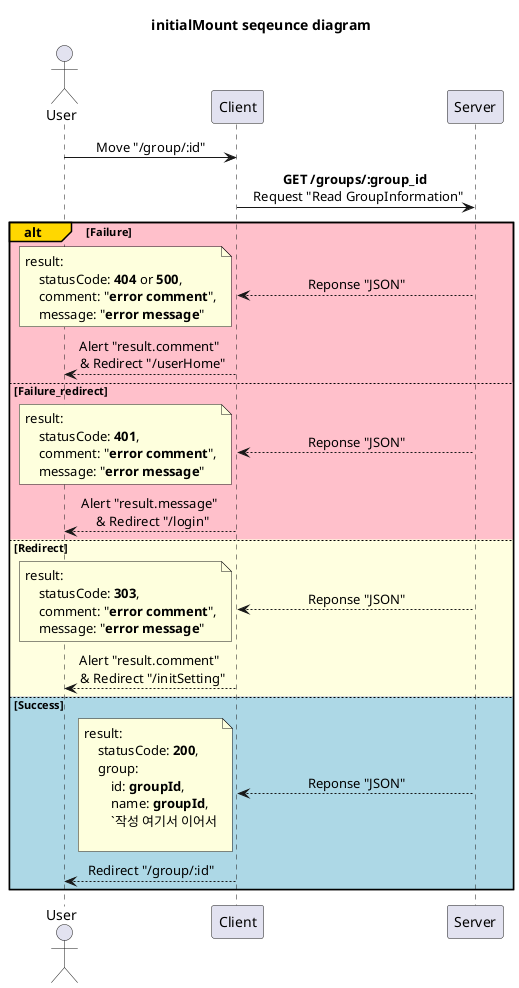 @startuml initialMount
'http://localhost:3000/group/:id

title initialMount seqeunce diagram

skinparam SequenceMessageAlignment center

participant Server order 30
participant Client order 20
actor User order 10

User -> Client: Move "/group/:id"

Client -> Server: **GET /groups/:group_id** \n Request "Read GroupInformation"

alt#Gold #Pink Failure
    Client <-- Server: Reponse "JSON"
    note left
        result:
            statusCode: **404** or **500**,
            comment: "**error comment**",
            message: "**error message**"
    end note
    User <-- Client: Alert "result.comment" \n & Redirect "/userHome"

else #Pink Failure_redirect
    Client <-- Server: Reponse "JSON"
    note left
        result:
            statusCode: **401**,
            comment: "**error comment**",
            message: "**error message**"
    end note
    User <-- Client: Alert "result.message" \n & Redirect "/login"

else #LightYellow Redirect
    Client <-- Server: Reponse "JSON"
    note left
        result:
            statusCode: **303**,
            comment: "**error comment**",
            message: "**error message**"
    end note
    User <-- Client: Alert "result.comment" \n & Redirect "/initSetting"

else #LightBlue Success
    Client <-- Server: Reponse "JSON"
    note left
        result:
            statusCode: **200**,
            group:
                id: **groupId**,
                name: **groupId**,
                `작성 여기서 이어서

    end note
    User <-- Client: Redirect "/group/:id"

end

@enduml